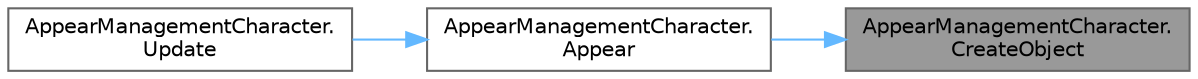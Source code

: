 digraph "AppearManagementCharacter.CreateObject"
{
 // LATEX_PDF_SIZE
  bgcolor="transparent";
  edge [fontname=Helvetica,fontsize=10,labelfontname=Helvetica,labelfontsize=10];
  node [fontname=Helvetica,fontsize=10,shape=box,height=0.2,width=0.4];
  rankdir="RL";
  Node1 [id="Node000001",label="AppearManagementCharacter.\lCreateObject",height=0.2,width=0.4,color="gray40", fillcolor="grey60", style="filled", fontcolor="black",tooltip=" "];
  Node1 -> Node2 [id="edge3_Node000001_Node000002",dir="back",color="steelblue1",style="solid",tooltip=" "];
  Node2 [id="Node000002",label="AppearManagementCharacter.\lAppear",height=0.2,width=0.4,color="grey40", fillcolor="white", style="filled",URL="$class_appear_management_character.html#a7d94658cf144632e5ef990c016033a4c",tooltip=" "];
  Node2 -> Node3 [id="edge4_Node000002_Node000003",dir="back",color="steelblue1",style="solid",tooltip=" "];
  Node3 [id="Node000003",label="AppearManagementCharacter.\lUpdate",height=0.2,width=0.4,color="grey40", fillcolor="white", style="filled",URL="$class_appear_management_character.html#a3f0723a5e3ba9f0f45b4a7ea2db7b13f",tooltip=" "];
}
